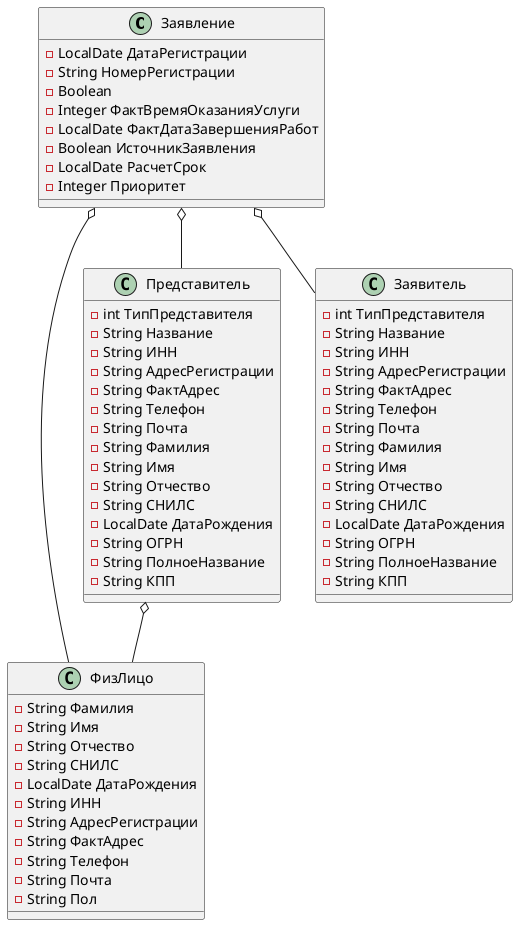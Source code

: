 @startuml
class Заявление {
- LocalDate ДатаРегистрации
- String НомерРегистрации
- Boolean
- Integer ФактВремяОказанияУслуги
- LocalDate ФактДатаЗавершенияРабот
- Boolean ИсточникЗаявления
- LocalDate РасчетСрок
- Integer Приоритет
}
'Заявление o-- Статус
Заявление o-- ФизЛицо
'Заявление o-- ФизЛицо
Заявление o-- Представитель
Заявление o-- Заявитель
'
'class Статус {
'- String Название
'- Integer Ограничения
'- Integer РазрешениеСоздания
'- Long ЭтапРассмотрения
'}
'
class ФизЛицо {
- String Фамилия
- String Имя
- String Отчество
- String СНИЛС
- LocalDate ДатаРождения
- String ИНН
- String АдресРегистрации
- String ФактАдрес
- String Телефон
- String Почта
- String Пол
}
'
'class ОрганизацияФизЛица {
'- int ТипОрганизации
'- String Должность
'}

'ОрганизацияФизЛица "1" o-- "1" ФизЛицо
'ОрганизацияФизЛица "N" --o "1" Организация

class Представитель {
- int ТипПредставителя
- String Название
- String ИНН
- String АдресРегистрации
- String ФактАдрес
- String Телефон
- String Почта
- String Фамилия
- String Имя
- String Отчество
- String СНИЛС
- LocalDate ДатаРождения
- String ОГРН
- String ПолноеНазвание
- String КПП
}

'Представитель o-- Организация
Представитель o-- ФизЛицо
'Представитель o-- ТипПредставителя

class Заявитель {
- int ТипПредставителя
- String Название
- String ИНН
- String АдресРегистрации
- String ФактАдрес
- String Телефон
- String Почта
- String Фамилия
- String Имя
- String Отчество
- String СНИЛС
- LocalDate ДатаРождения
- String ОГРН
- String ПолноеНазвание
- String КПП
}

'Заявитель o-- Организация
'Заявитель o-- ФизЛицо
'Заявитель o-- ТипПредставителя

'class ТипПредставителя {
'    Long Идентификатор
'    String Наименование
'}
'
'class Организация {
'- String Название
'- String ИНН
'- String ОГРН
'- String АдресРегистрации
'- String ФактАдрес
'- String Телефон
'- String Почта
'- int ТипОрганизации
'}
'
'class Документ {
'- Long ТипСущности
'- CardViewEntity cardView
'- String Номер
'- String Название
'- String Создатель
'- LocalDate ДатаДействия
'- String Описание
'- String ЭлекПодписьИнфо
'- int СтатусЭП
'- boolean ВнешПодпись
'}
'
'class ДокументЗаявление {
'}
'ДокументЗаявление --o Заявление
'ДокументЗаявление --o Документ
'
'Документ "1" o-- "N" ОбъектФайла
'
'class ОбъектФайла {
'- String Название
'- String ПутьКФайлу
'- String Формат
'- int Размер
'- String ХэшФайла
'- boolean Временный
'- boolean Удален
'- Integer НомерПорядка
'- String MIME-тип
'- LocalDateTime ВремяПроверки
'- Long СтатусПроверки
'}
'
'class ИтоговыйДокументЗаявления {
'}
'ИтоговыйДокументЗаявления "1" o-- "1" ДокументЗаявление
'
'class ПричиныОтказаЗаявления {
'- String detail
'- String recommendation
'}
'
'ПричиныОтказаЗаявления o-- Заявление
'ПричиныОтказаЗаявления o-- ПричинаОтказа
''
'class ПричинаОтказа {
'- String КороткоеНазвание
'- String ПолноеНазвание
'- boolean Активно
'- LocalDate АктивноСДаты
'- LocalDate АктивноДоДаты
'}
'
'class ЭтапСтатуса {
'- Long Идентификатор
'- String Название
'}
'
'class ИсторияСтатуса {
'- Long Идентификатор
'- LocalDateTime ДатаИзменения
'}
'
'ИсторияСтатуса --o Заявление
'ИсторияСтатуса --o Статус
'
'class УведомленияПользователя {
'- String Тема
'- String Сообщение
'- boolean Прочитано
'- Integer Категория
'- String Почта
'- LocalDateTime ВремяОтправки
'- String СтатусОтправки
'}
'
'ФизЛицо --o УведомленияПользователя
'УведомленияПользователя o-- Заявление
'
'
'class СтатусУведомления {
'- StatusPathEntity ПереходУведомления
'- Boolean УведомлятьВладельца
'- Boolean УведомлятьЗаявителя
'- Boolean УведомлятьПредставителя
'- Boolean УведомлятьПодписантов
'- String ШаблонСообщения
'- String ШаблонОтправителя
'}
'СтатусУведомления --o УведомленияПользователя
'СтатусУведомления "1" --o "N" ПереходСтатуса
'
'
'class ПереходСтатуса {
'- String Заголовок
'- String Описание
'- StatusEntity ИзСтатуса
'- StatusEntity ВСтатус
'# boolean Завершен
'- Integer Ограничения
'- Integer РазрешениеСоздания
'- String ТекстСкрипта
'- Integer НомерВПорядке
'}
@enduml